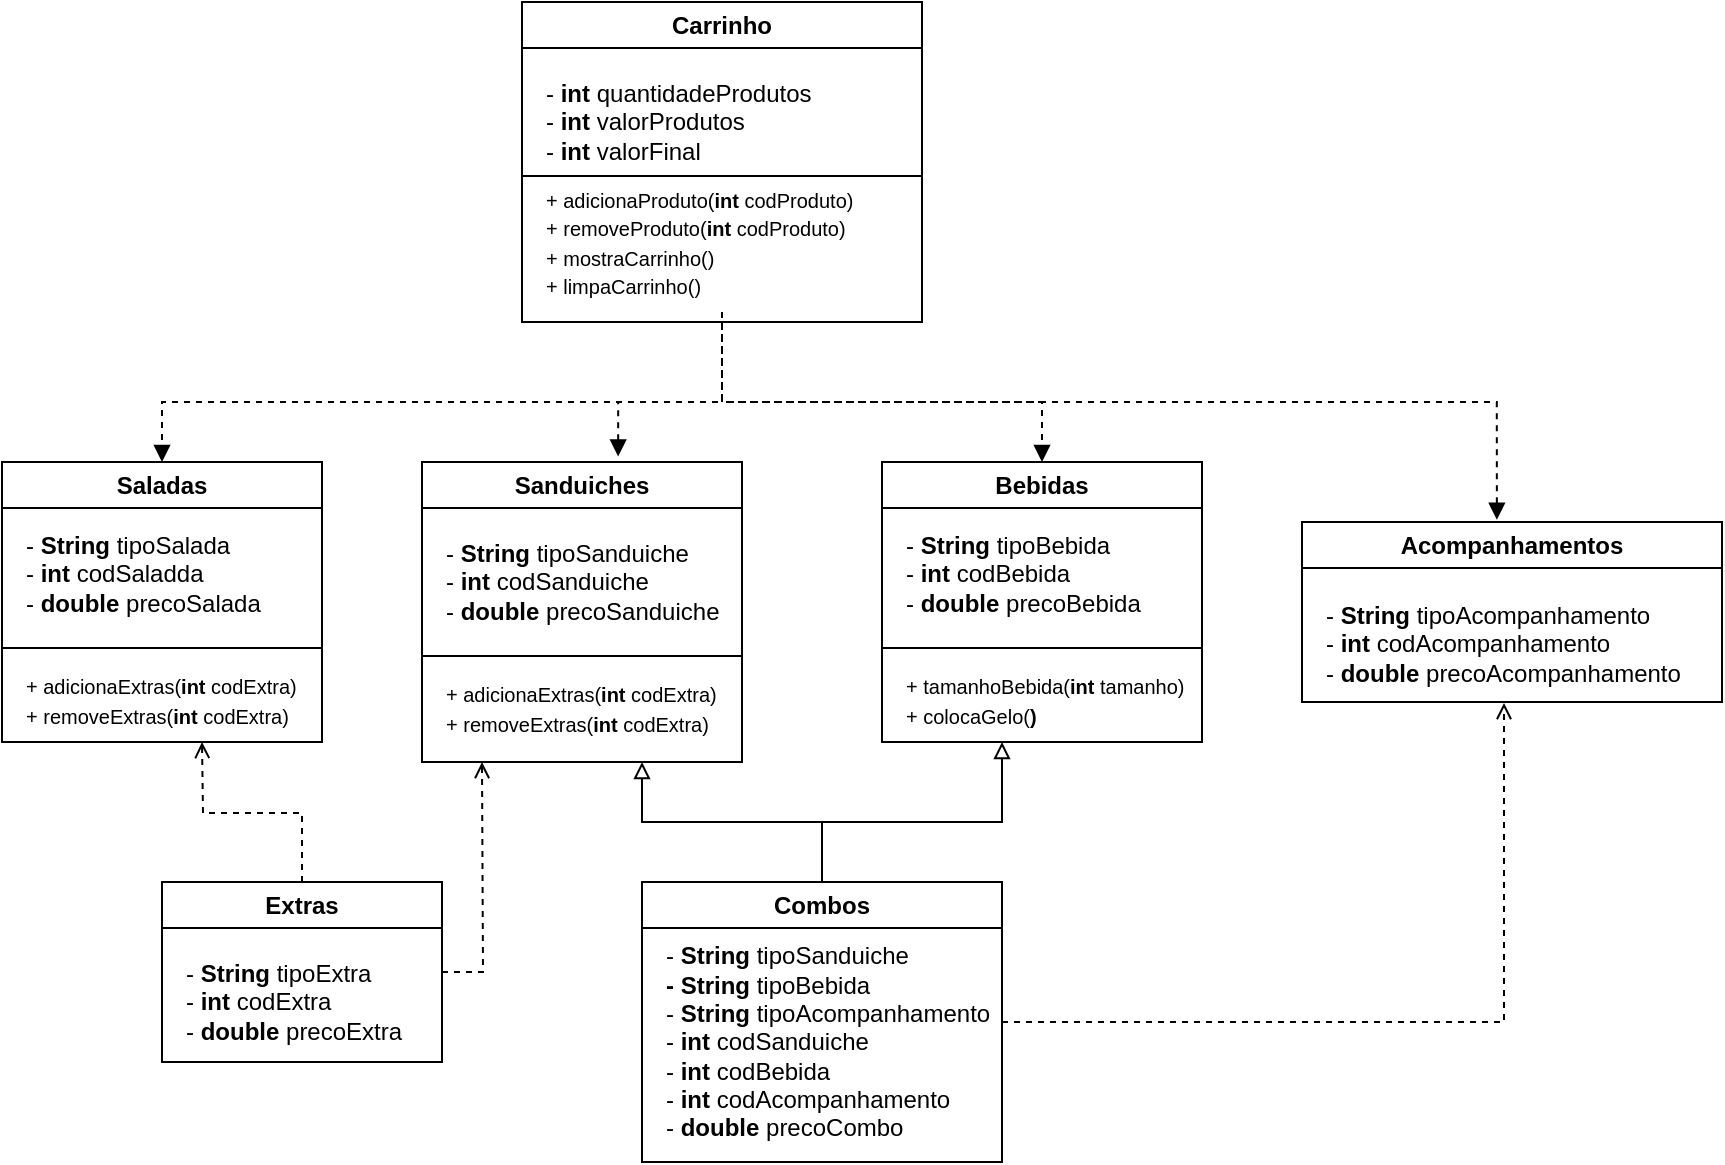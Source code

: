 <mxfile version="21.3.8" type="github">
  <diagram name="Page-1" id="nuE9NkLdTNWkJ6FNIzur">
    <mxGraphModel dx="1323" dy="770" grid="1" gridSize="10" guides="1" tooltips="1" connect="1" arrows="1" fold="1" page="1" pageScale="1" pageWidth="827" pageHeight="1169" math="0" shadow="0">
      <root>
        <mxCell id="0" />
        <mxCell id="1" parent="0" />
        <mxCell id="KbGliY93UXcgOZ2XtKwM-39" style="edgeStyle=orthogonalEdgeStyle;rounded=0;orthogonalLoop=1;jettySize=auto;html=1;entryX=0.613;entryY=-0.018;entryDx=0;entryDy=0;entryPerimeter=0;dashed=1;endArrow=block;endFill=1;" edge="1" parent="1" source="KbGliY93UXcgOZ2XtKwM-1" target="KbGliY93UXcgOZ2XtKwM-2">
          <mxGeometry relative="1" as="geometry">
            <mxPoint x="320" y="260" as="targetPoint" />
            <Array as="points">
              <mxPoint x="370" y="260" />
              <mxPoint x="318" y="260" />
            </Array>
          </mxGeometry>
        </mxCell>
        <mxCell id="KbGliY93UXcgOZ2XtKwM-40" style="edgeStyle=orthogonalEdgeStyle;rounded=0;orthogonalLoop=1;jettySize=auto;html=1;entryX=0.5;entryY=0;entryDx=0;entryDy=0;dashed=1;endArrow=block;endFill=1;" edge="1" parent="1" source="KbGliY93UXcgOZ2XtKwM-1" target="KbGliY93UXcgOZ2XtKwM-3">
          <mxGeometry relative="1" as="geometry">
            <mxPoint x="370" y="260" as="targetPoint" />
            <Array as="points">
              <mxPoint x="370" y="260" />
              <mxPoint x="530" y="260" />
            </Array>
          </mxGeometry>
        </mxCell>
        <mxCell id="KbGliY93UXcgOZ2XtKwM-41" style="edgeStyle=orthogonalEdgeStyle;rounded=0;orthogonalLoop=1;jettySize=auto;html=1;entryX=0.5;entryY=0;entryDx=0;entryDy=0;dashed=1;endArrow=block;endFill=1;" edge="1" parent="1" source="KbGliY93UXcgOZ2XtKwM-1" target="KbGliY93UXcgOZ2XtKwM-4">
          <mxGeometry relative="1" as="geometry">
            <Array as="points">
              <mxPoint x="370" y="260" />
              <mxPoint x="90" y="260" />
            </Array>
          </mxGeometry>
        </mxCell>
        <mxCell id="KbGliY93UXcgOZ2XtKwM-1" value="Carrinho" style="swimlane;whiteSpace=wrap;html=1;" vertex="1" parent="1">
          <mxGeometry x="270" y="60" width="200" height="160" as="geometry" />
        </mxCell>
        <mxCell id="KbGliY93UXcgOZ2XtKwM-8" value="- &lt;b&gt;int&lt;/b&gt; quantidadeProdutos&lt;br&gt;- &lt;b&gt;int&lt;/b&gt; valorProdutos&lt;br&gt;- &lt;b&gt;int&lt;/b&gt; valorFinal" style="text;html=1;align=left;verticalAlign=middle;resizable=0;points=[];autosize=1;strokeColor=none;fillColor=none;" vertex="1" parent="KbGliY93UXcgOZ2XtKwM-1">
          <mxGeometry x="10" y="30" width="160" height="60" as="geometry" />
        </mxCell>
        <mxCell id="KbGliY93UXcgOZ2XtKwM-9" value="&lt;font style=&quot;font-size: 10px;&quot;&gt;+ adicionaProduto(&lt;b&gt;int&lt;/b&gt; codProduto)&lt;br&gt;+ removeProduto(&lt;b style=&quot;border-color: var(--border-color);&quot;&gt;int&lt;/b&gt;&amp;nbsp;codProduto)&lt;br&gt;+ mostraCarrinho()&lt;br&gt;+ limpaCarrinho()&lt;br&gt;&lt;/font&gt;" style="text;html=1;align=left;verticalAlign=middle;resizable=0;points=[];autosize=1;strokeColor=none;fillColor=none;" vertex="1" parent="KbGliY93UXcgOZ2XtKwM-1">
          <mxGeometry x="10" y="85" width="180" height="70" as="geometry" />
        </mxCell>
        <mxCell id="KbGliY93UXcgOZ2XtKwM-2" value="Sanduiches" style="swimlane;whiteSpace=wrap;html=1;" vertex="1" parent="1">
          <mxGeometry x="220" y="290" width="160" height="150" as="geometry" />
        </mxCell>
        <mxCell id="KbGliY93UXcgOZ2XtKwM-11" value="- &lt;b&gt;String&lt;/b&gt; tipoSanduiche&lt;br&gt;- &lt;b&gt;int&lt;/b&gt; codSanduiche&lt;br&gt;- &lt;b&gt;double &lt;/b&gt;precoSanduiche" style="text;html=1;align=left;verticalAlign=middle;resizable=0;points=[];autosize=1;strokeColor=none;fillColor=none;" vertex="1" parent="KbGliY93UXcgOZ2XtKwM-2">
          <mxGeometry x="10" y="30" width="160" height="60" as="geometry" />
        </mxCell>
        <mxCell id="KbGliY93UXcgOZ2XtKwM-12" value="&lt;font style=&quot;font-size: 10px;&quot;&gt;+ adicionaExtras(&lt;b&gt;int&lt;/b&gt; codExtra)&lt;br&gt;+ removeExtras(&lt;b style=&quot;border-color: var(--border-color);&quot;&gt;int&lt;/b&gt;&amp;nbsp;codExtra)&lt;br&gt;&lt;/font&gt;" style="text;html=1;align=left;verticalAlign=middle;resizable=0;points=[];autosize=1;strokeColor=none;fillColor=none;" vertex="1" parent="KbGliY93UXcgOZ2XtKwM-2">
          <mxGeometry x="10" y="103" width="160" height="40" as="geometry" />
        </mxCell>
        <mxCell id="KbGliY93UXcgOZ2XtKwM-13" value="" style="endArrow=none;html=1;rounded=0;" edge="1" parent="KbGliY93UXcgOZ2XtKwM-2">
          <mxGeometry width="50" height="50" relative="1" as="geometry">
            <mxPoint y="97" as="sourcePoint" />
            <mxPoint x="160" y="97" as="targetPoint" />
          </mxGeometry>
        </mxCell>
        <mxCell id="KbGliY93UXcgOZ2XtKwM-14" value="- &lt;b&gt;String&lt;/b&gt; tipoBebida&lt;br&gt;- &lt;b&gt;int&lt;/b&gt; codBebida&lt;br&gt;- &lt;b&gt;double &lt;/b&gt;precoBebida" style="text;html=1;align=left;verticalAlign=middle;resizable=0;points=[];autosize=1;strokeColor=none;fillColor=none;" vertex="1" parent="KbGliY93UXcgOZ2XtKwM-2">
          <mxGeometry x="240" y="26" width="140" height="60" as="geometry" />
        </mxCell>
        <mxCell id="KbGliY93UXcgOZ2XtKwM-15" value="" style="endArrow=none;html=1;rounded=0;" edge="1" parent="KbGliY93UXcgOZ2XtKwM-2">
          <mxGeometry width="50" height="50" relative="1" as="geometry">
            <mxPoint x="230" y="93" as="sourcePoint" />
            <mxPoint x="390" y="93" as="targetPoint" />
          </mxGeometry>
        </mxCell>
        <mxCell id="KbGliY93UXcgOZ2XtKwM-16" value="&lt;font style=&quot;font-size: 10px;&quot;&gt;+ tamanhoBebida(&lt;b&gt;int&lt;/b&gt;&amp;nbsp;tamanho)&lt;br&gt;+ colocaGelo(&lt;b&gt;)&lt;/b&gt;&lt;br&gt;&lt;/font&gt;" style="text;html=1;align=left;verticalAlign=middle;resizable=0;points=[];autosize=1;strokeColor=none;fillColor=none;" vertex="1" parent="KbGliY93UXcgOZ2XtKwM-2">
          <mxGeometry x="240" y="99" width="160" height="40" as="geometry" />
        </mxCell>
        <mxCell id="KbGliY93UXcgOZ2XtKwM-17" value="- &lt;b&gt;String&lt;/b&gt; tipoSalada&lt;br&gt;- &lt;b&gt;int&lt;/b&gt; codSaladda&lt;br&gt;- &lt;b&gt;double &lt;/b&gt;precoSalada" style="text;html=1;align=left;verticalAlign=middle;resizable=0;points=[];autosize=1;strokeColor=none;fillColor=none;" vertex="1" parent="KbGliY93UXcgOZ2XtKwM-2">
          <mxGeometry x="-200" y="26" width="140" height="60" as="geometry" />
        </mxCell>
        <mxCell id="KbGliY93UXcgOZ2XtKwM-18" value="" style="endArrow=none;html=1;rounded=0;" edge="1" parent="KbGliY93UXcgOZ2XtKwM-2">
          <mxGeometry width="50" height="50" relative="1" as="geometry">
            <mxPoint x="-210" y="93" as="sourcePoint" />
            <mxPoint x="-50" y="93" as="targetPoint" />
          </mxGeometry>
        </mxCell>
        <mxCell id="KbGliY93UXcgOZ2XtKwM-19" value="&lt;font style=&quot;font-size: 10px;&quot;&gt;+ adicionaExtras(&lt;b&gt;int&lt;/b&gt; codExtra)&lt;br&gt;+ removeExtras(&lt;b style=&quot;border-color: var(--border-color);&quot;&gt;int&lt;/b&gt;&amp;nbsp;codExtra)&lt;br&gt;&lt;/font&gt;" style="text;html=1;align=left;verticalAlign=middle;resizable=0;points=[];autosize=1;strokeColor=none;fillColor=none;" vertex="1" parent="KbGliY93UXcgOZ2XtKwM-2">
          <mxGeometry x="-200" y="99" width="160" height="40" as="geometry" />
        </mxCell>
        <mxCell id="KbGliY93UXcgOZ2XtKwM-3" value="Bebidas" style="swimlane;whiteSpace=wrap;html=1;" vertex="1" parent="1">
          <mxGeometry x="450" y="290" width="160" height="140" as="geometry" />
        </mxCell>
        <mxCell id="KbGliY93UXcgOZ2XtKwM-4" value="Saladas" style="swimlane;whiteSpace=wrap;html=1;" vertex="1" parent="1">
          <mxGeometry x="10" y="290" width="160" height="140" as="geometry" />
        </mxCell>
        <mxCell id="KbGliY93UXcgOZ2XtKwM-5" value="Acompanhamentos" style="swimlane;whiteSpace=wrap;html=1;" vertex="1" parent="1">
          <mxGeometry x="660" y="320" width="210" height="90" as="geometry" />
        </mxCell>
        <mxCell id="KbGliY93UXcgOZ2XtKwM-23" value="- &lt;b&gt;String&lt;/b&gt; tipoAcompanhamento&lt;br&gt;- &lt;b&gt;int&lt;/b&gt; codAcompanhamento&lt;br&gt;- &lt;b&gt;double &lt;/b&gt;precoAcompanhamento" style="text;html=1;align=left;verticalAlign=middle;resizable=0;points=[];autosize=1;strokeColor=none;fillColor=none;" vertex="1" parent="KbGliY93UXcgOZ2XtKwM-5">
          <mxGeometry x="10" y="31" width="200" height="60" as="geometry" />
        </mxCell>
        <mxCell id="KbGliY93UXcgOZ2XtKwM-31" style="edgeStyle=orthogonalEdgeStyle;rounded=0;orthogonalLoop=1;jettySize=auto;html=1;endArrow=block;endFill=0;" edge="1" parent="1" source="KbGliY93UXcgOZ2XtKwM-6">
          <mxGeometry relative="1" as="geometry">
            <mxPoint x="510" y="430" as="targetPoint" />
            <Array as="points">
              <mxPoint x="420" y="470" />
              <mxPoint x="510" y="470" />
            </Array>
          </mxGeometry>
        </mxCell>
        <mxCell id="KbGliY93UXcgOZ2XtKwM-32" style="edgeStyle=orthogonalEdgeStyle;rounded=0;orthogonalLoop=1;jettySize=auto;html=1;endArrow=block;endFill=0;" edge="1" parent="1" source="KbGliY93UXcgOZ2XtKwM-6">
          <mxGeometry relative="1" as="geometry">
            <mxPoint x="330" y="440" as="targetPoint" />
            <Array as="points">
              <mxPoint x="420" y="470" />
              <mxPoint x="330" y="470" />
            </Array>
          </mxGeometry>
        </mxCell>
        <mxCell id="KbGliY93UXcgOZ2XtKwM-34" style="edgeStyle=orthogonalEdgeStyle;rounded=0;orthogonalLoop=1;jettySize=auto;html=1;entryX=0.455;entryY=0.992;entryDx=0;entryDy=0;entryPerimeter=0;endArrow=open;endFill=0;dashed=1;" edge="1" parent="1" source="KbGliY93UXcgOZ2XtKwM-6" target="KbGliY93UXcgOZ2XtKwM-23">
          <mxGeometry relative="1" as="geometry" />
        </mxCell>
        <mxCell id="KbGliY93UXcgOZ2XtKwM-6" value="Combos" style="swimlane;whiteSpace=wrap;html=1;" vertex="1" parent="1">
          <mxGeometry x="330" y="500" width="180" height="140" as="geometry" />
        </mxCell>
        <mxCell id="KbGliY93UXcgOZ2XtKwM-26" value="- &lt;b&gt;String&lt;/b&gt; tipoSanduiche&lt;br&gt;&lt;b style=&quot;border-color: var(--border-color);&quot;&gt;- String&lt;/b&gt;&amp;nbsp;tipoBebida&lt;br&gt;- &lt;b&gt;String &lt;/b&gt;tipoAcompanhamento&lt;br&gt;- &lt;b&gt;int&lt;/b&gt; codSanduiche&lt;br&gt;- &lt;b&gt;int &lt;/b&gt;codBebida&lt;br&gt;- &lt;b&gt;int&lt;/b&gt; codAcompanhamento&lt;br&gt;- &lt;b&gt;double &lt;/b&gt;precoCombo" style="text;html=1;align=left;verticalAlign=middle;resizable=0;points=[];autosize=1;strokeColor=none;fillColor=none;" vertex="1" parent="KbGliY93UXcgOZ2XtKwM-6">
          <mxGeometry x="10" y="25" width="190" height="110" as="geometry" />
        </mxCell>
        <mxCell id="KbGliY93UXcgOZ2XtKwM-36" style="edgeStyle=orthogonalEdgeStyle;rounded=0;orthogonalLoop=1;jettySize=auto;html=1;dashed=1;endArrow=open;endFill=0;" edge="1" parent="1" source="KbGliY93UXcgOZ2XtKwM-7">
          <mxGeometry relative="1" as="geometry">
            <mxPoint x="110" y="430" as="targetPoint" />
          </mxGeometry>
        </mxCell>
        <mxCell id="KbGliY93UXcgOZ2XtKwM-37" style="edgeStyle=orthogonalEdgeStyle;rounded=0;orthogonalLoop=1;jettySize=auto;html=1;dashed=1;endArrow=open;endFill=0;" edge="1" parent="1" source="KbGliY93UXcgOZ2XtKwM-7">
          <mxGeometry relative="1" as="geometry">
            <mxPoint x="250" y="440" as="targetPoint" />
          </mxGeometry>
        </mxCell>
        <mxCell id="KbGliY93UXcgOZ2XtKwM-7" value="Extras" style="swimlane;whiteSpace=wrap;html=1;" vertex="1" parent="1">
          <mxGeometry x="90" y="500" width="140" height="90" as="geometry" />
        </mxCell>
        <mxCell id="KbGliY93UXcgOZ2XtKwM-20" value="- &lt;b&gt;String&lt;/b&gt; tipoExtra&lt;br&gt;- &lt;b&gt;int&lt;/b&gt; codExtra&lt;br&gt;- &lt;b&gt;double &lt;/b&gt;precoExtra" style="text;html=1;align=left;verticalAlign=middle;resizable=0;points=[];autosize=1;strokeColor=none;fillColor=none;" vertex="1" parent="KbGliY93UXcgOZ2XtKwM-7">
          <mxGeometry x="10" y="30" width="130" height="60" as="geometry" />
        </mxCell>
        <mxCell id="KbGliY93UXcgOZ2XtKwM-10" value="" style="endArrow=none;html=1;rounded=0;" edge="1" parent="1">
          <mxGeometry width="50" height="50" relative="1" as="geometry">
            <mxPoint x="270" y="147" as="sourcePoint" />
            <mxPoint x="470" y="147" as="targetPoint" />
          </mxGeometry>
        </mxCell>
        <mxCell id="KbGliY93UXcgOZ2XtKwM-42" style="edgeStyle=orthogonalEdgeStyle;rounded=0;orthogonalLoop=1;jettySize=auto;html=1;entryX=0.464;entryY=-0.012;entryDx=0;entryDy=0;entryPerimeter=0;endArrow=block;endFill=1;dashed=1;" edge="1" parent="1" source="KbGliY93UXcgOZ2XtKwM-9" target="KbGliY93UXcgOZ2XtKwM-5">
          <mxGeometry relative="1" as="geometry">
            <Array as="points">
              <mxPoint x="370" y="260" />
              <mxPoint x="757" y="260" />
            </Array>
          </mxGeometry>
        </mxCell>
      </root>
    </mxGraphModel>
  </diagram>
</mxfile>
